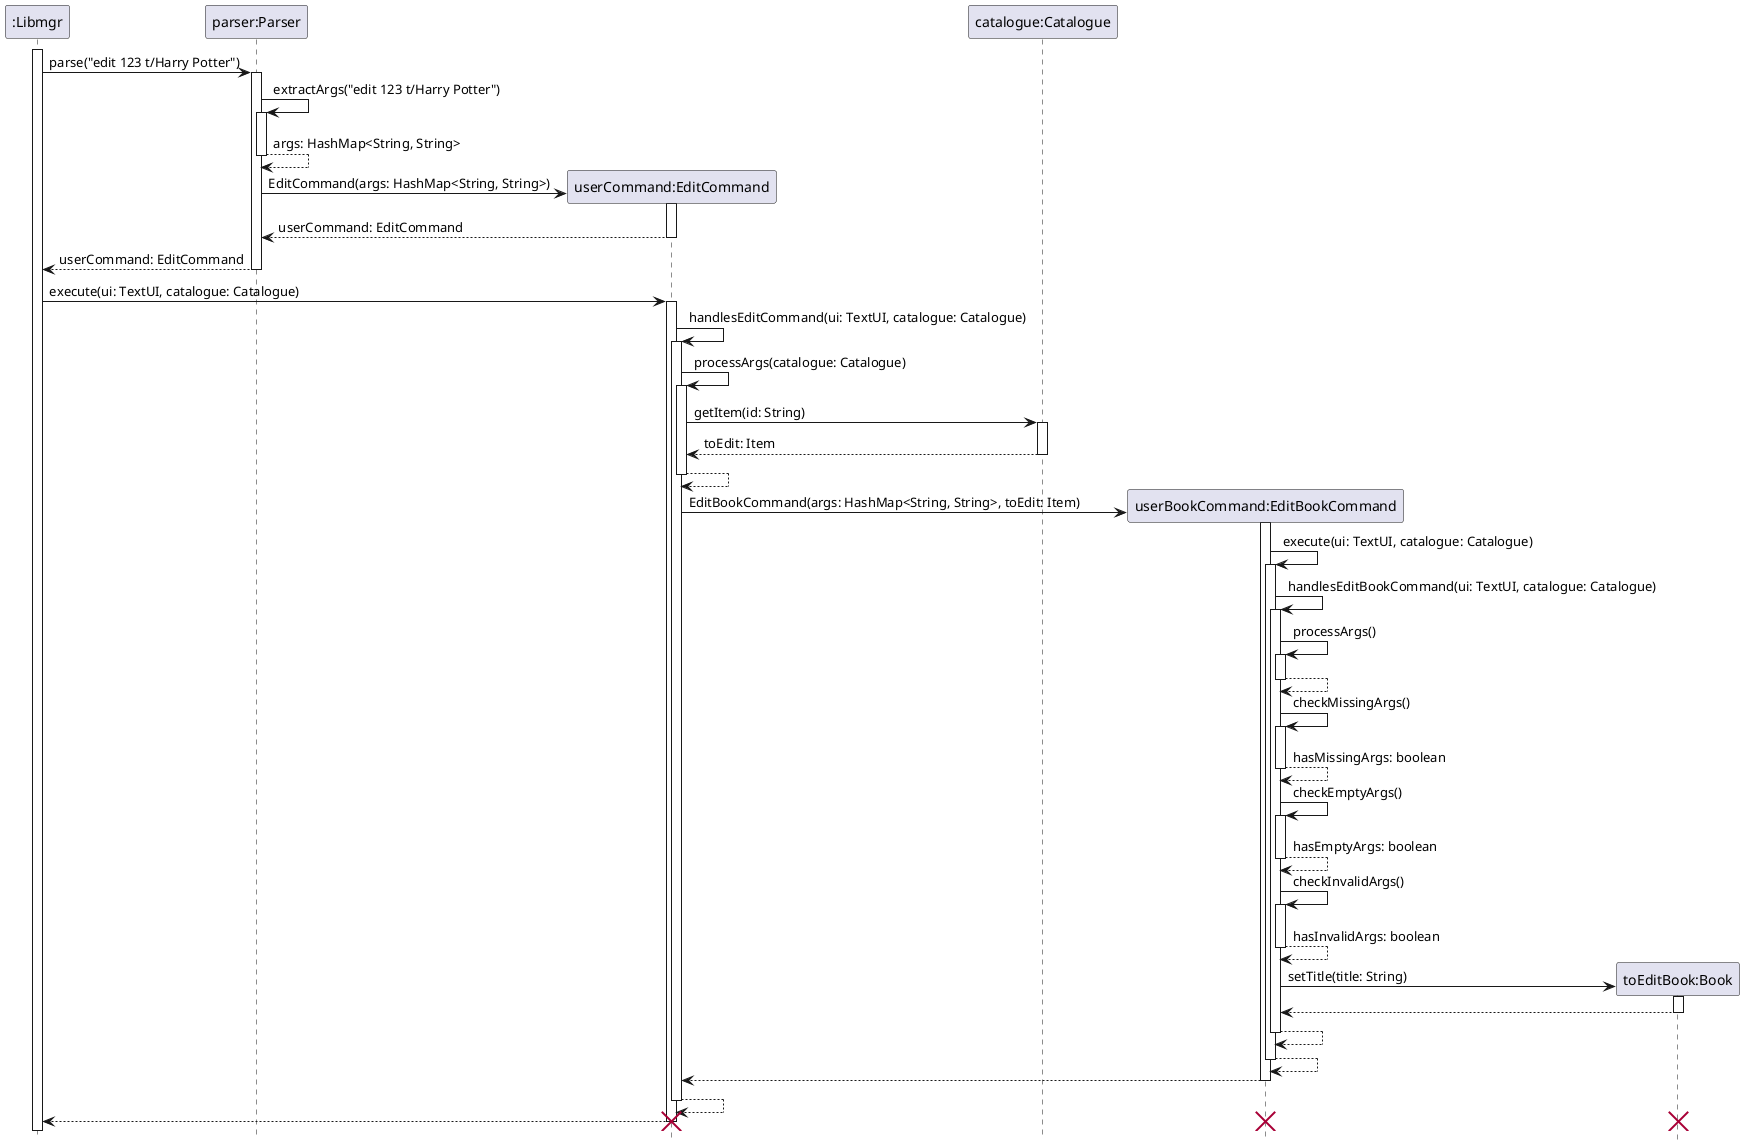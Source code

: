 @startuml
'https://plantuml.com/sequence-diagram

participant ":Libmgr" as Libmgr
participant "parser:Parser" as Parser
participant "userCommand:EditCommand" as EditCommand
participant "catalogue:Catalogue" as Catalogue
participant "userBookCommand:EditBookCommand" as EditBookCommand
participant "toEditBook:Book" as Book

hide footbox

activate Libmgr
Libmgr -> Parser: parse("edit 123 t/Harry Potter")
activate Parser
Parser -> Parser: extractArgs("edit 123 t/Harry Potter")
activate Parser
Parser --> Parser: args: HashMap<String, String>
deactivate Parser
create EditCommand
Parser -> EditCommand: EditCommand(args: HashMap<String, String>)
activate EditCommand
EditCommand --> Parser: userCommand: EditCommand
deactivate EditCommand
Parser --> Libmgr: userCommand: EditCommand
deactivate Parser

Libmgr -> EditCommand: execute(ui: TextUI, catalogue: Catalogue)
activate EditCommand
EditCommand -> EditCommand: handlesEditCommand(ui: TextUI, catalogue: Catalogue)
activate EditCommand
EditCommand -> EditCommand: processArgs(catalogue: Catalogue)
activate EditCommand

EditCommand -> Catalogue: getItem(id: String)
activate Catalogue
Catalogue --> EditCommand: toEdit: Item
deactivate Catalogue
EditCommand --> EditCommand
deactivate EditCommand
create EditBookCommand
EditCommand -> EditBookCommand: EditBookCommand(args: HashMap<String, String>, toEdit: Item)
activate EditBookCommand
EditBookCommand -> EditBookCommand: execute(ui: TextUI, catalogue: Catalogue)
activate EditBookCommand
EditBookCommand -> EditBookCommand: handlesEditBookCommand(ui: TextUI, catalogue: Catalogue)
activate EditBookCommand
EditBookCommand -> EditBookCommand: processArgs()
activate EditBookCommand
EditBookCommand --> EditBookCommand
deactivate EditBookCommand
EditBookCommand -> EditBookCommand: checkMissingArgs()
activate EditBookCommand
EditBookCommand --> EditBookCommand: hasMissingArgs: boolean
deactivate EditBookCommand
EditBookCommand -> EditBookCommand: checkEmptyArgs()
activate EditBookCommand
EditBookCommand --> EditBookCommand: hasEmptyArgs: boolean
deactivate EditBookCommand
EditBookCommand -> EditBookCommand: checkInvalidArgs()
activate EditBookCommand
EditBookCommand --> EditBookCommand: hasInvalidArgs: boolean
deactivate EditBookCommand

create Book
EditBookCommand -> Book: setTitle(title: String)
activate Book
Book --> EditBookCommand
deactivate Book

EditBookCommand --> EditBookCommand
deactivate EditBookCommand

EditBookCommand --> EditBookCommand
deactivate EditBookCommand

EditBookCommand --> EditCommand
deactivate EditBookCommand

EditCommand --> EditCommand
deactivate EditCommand

EditCommand --> Libmgr
deactivate EditCommand

destroy Book
destroy EditCommand
destroy EditBookCommand


@enduml